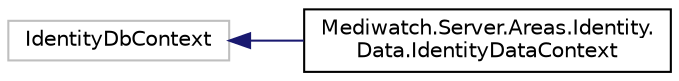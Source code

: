 digraph "Graphe hiérarchique des classes"
{
 // INTERACTIVE_SVG=YES
 // LATEX_PDF_SIZE
  edge [fontname="Helvetica",fontsize="10",labelfontname="Helvetica",labelfontsize="10"];
  node [fontname="Helvetica",fontsize="10",shape=record];
  rankdir="LR";
  Node22 [label="IdentityDbContext",height=0.2,width=0.4,color="grey75", fillcolor="white", style="filled",tooltip=" "];
  Node22 -> Node0 [dir="back",color="midnightblue",fontsize="10",style="solid",fontname="Helvetica"];
  Node0 [label="Mediwatch.Server.Areas.Identity.\lData.IdentityDataContext",height=0.2,width=0.4,color="black", fillcolor="white", style="filled",URL="$class_mediwatch_1_1_server_1_1_areas_1_1_identity_1_1_data_1_1_identity_data_context.html",tooltip=" "];
}
